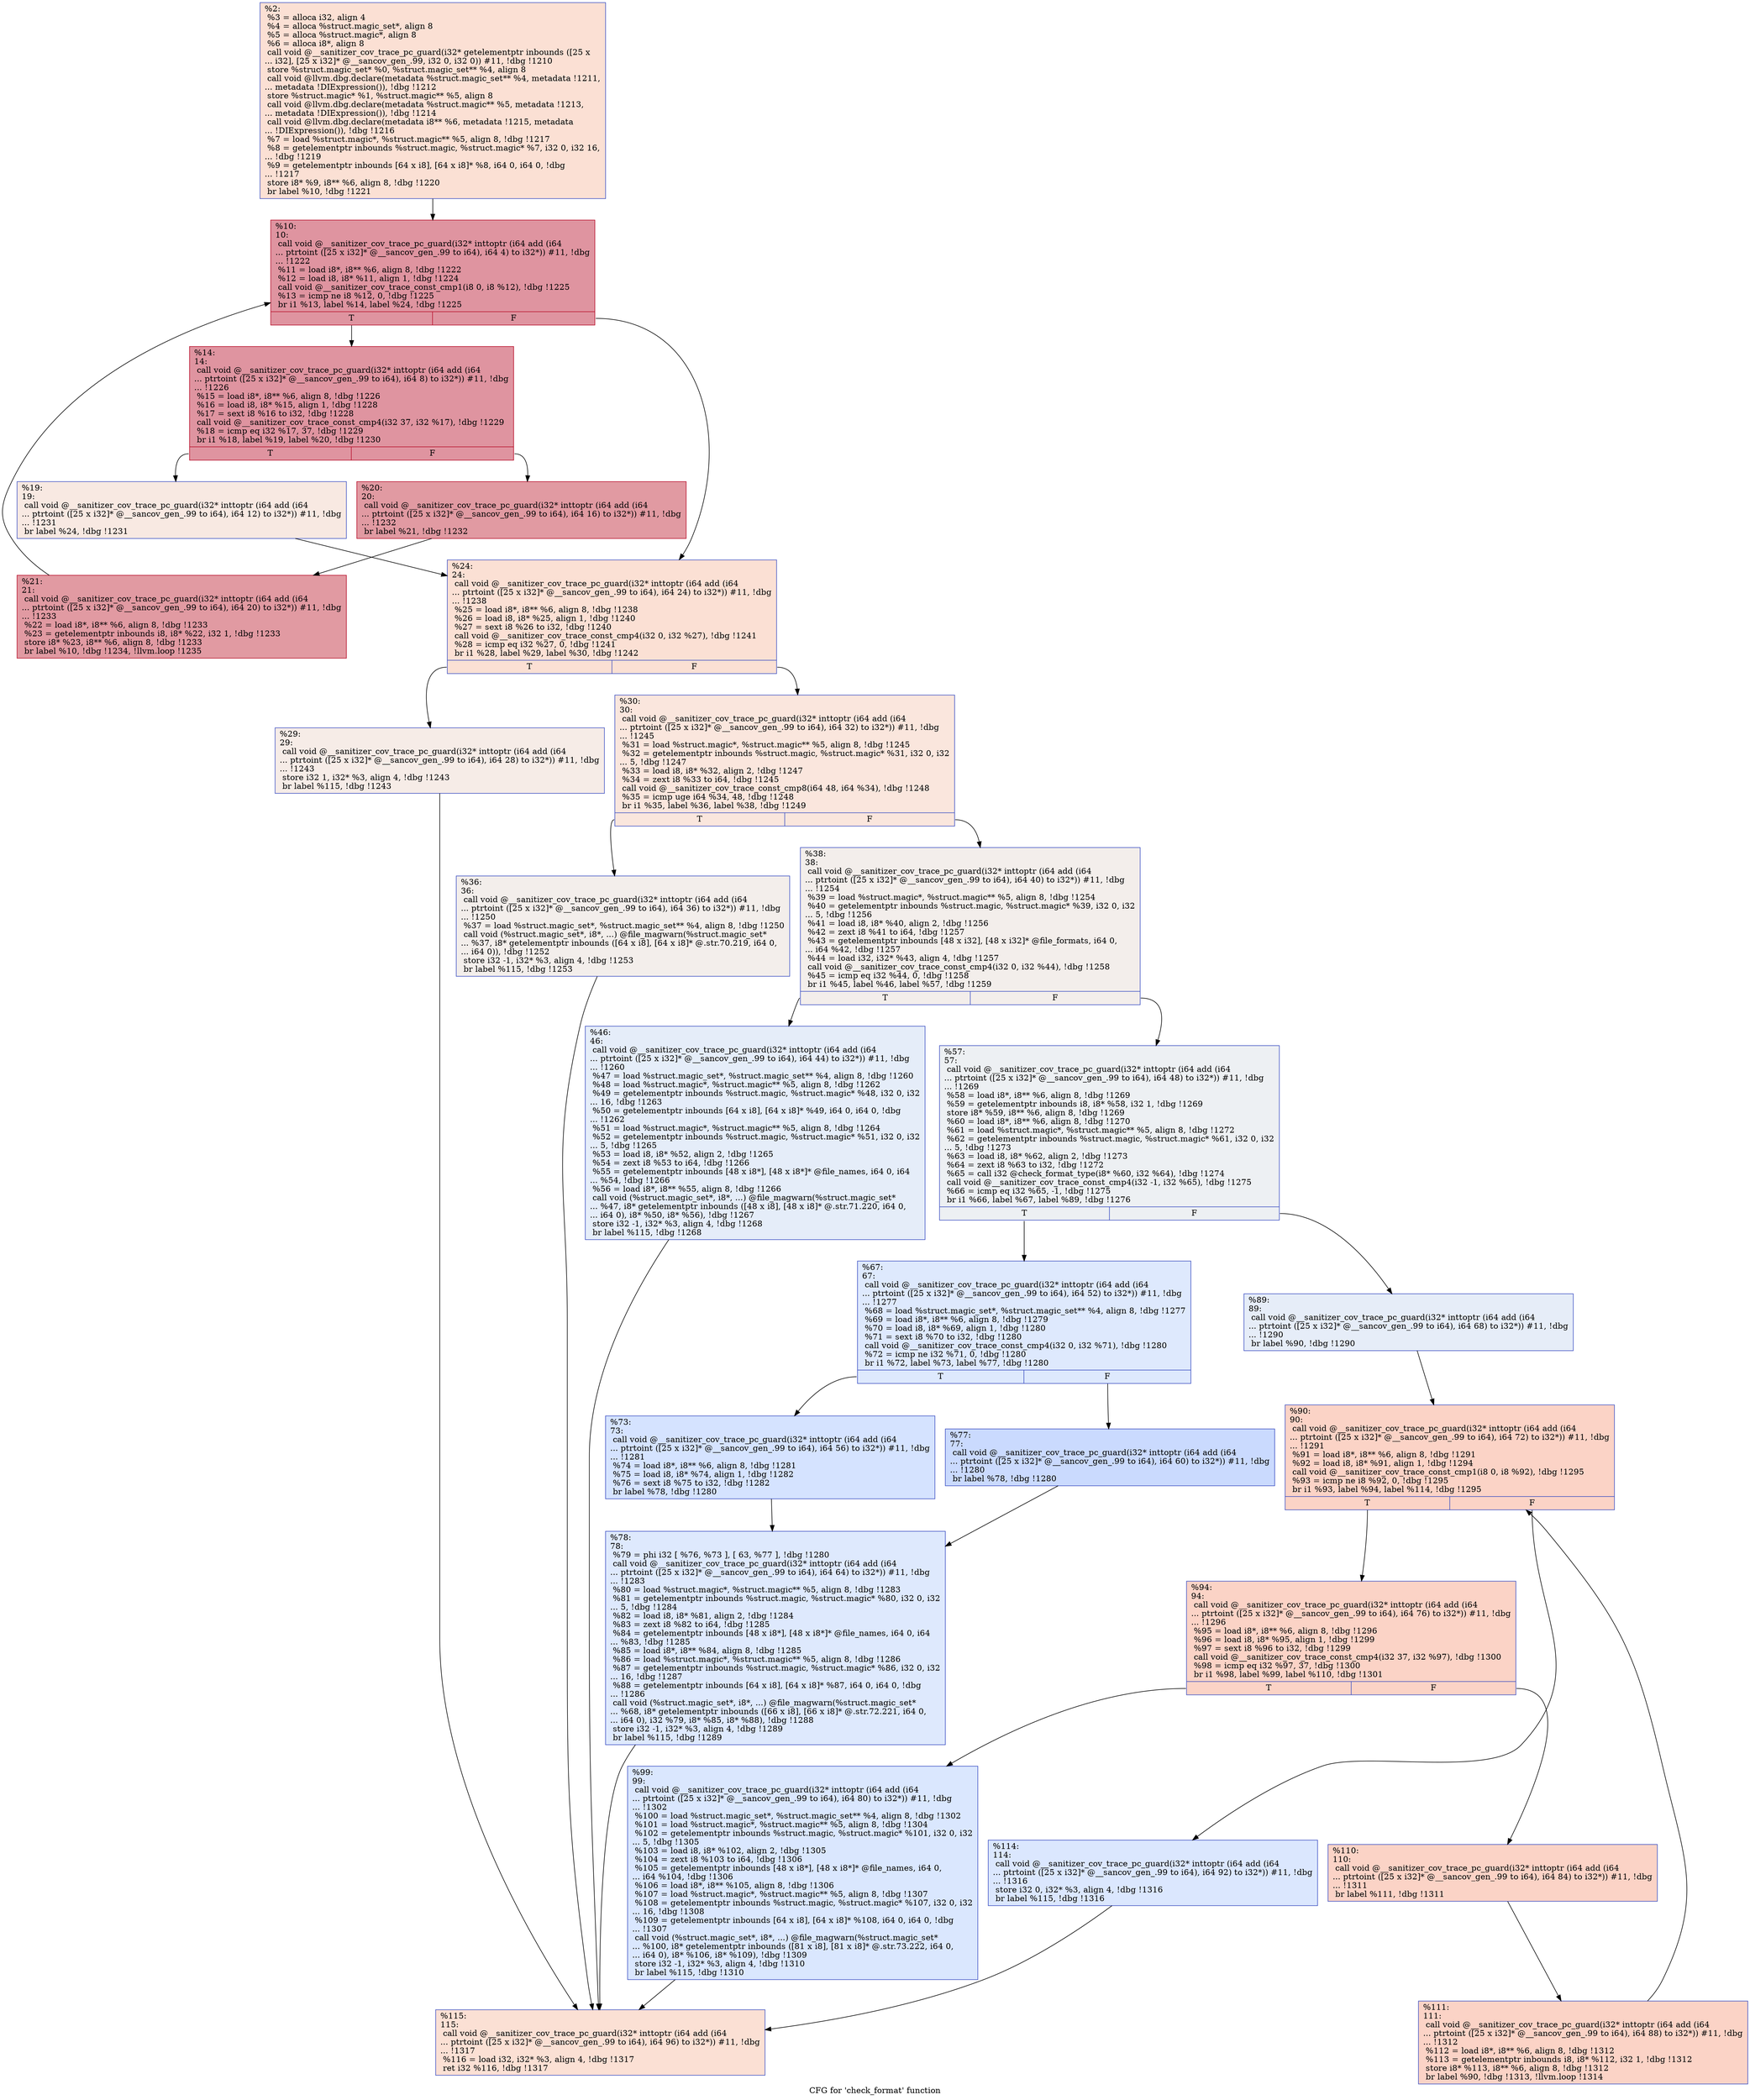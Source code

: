 digraph "CFG for 'check_format' function" {
	label="CFG for 'check_format' function";

	Node0x559c5c9d4ff0 [shape=record,color="#3d50c3ff", style=filled, fillcolor="#f7b99e70",label="{%2:\l  %3 = alloca i32, align 4\l  %4 = alloca %struct.magic_set*, align 8\l  %5 = alloca %struct.magic*, align 8\l  %6 = alloca i8*, align 8\l  call void @__sanitizer_cov_trace_pc_guard(i32* getelementptr inbounds ([25 x\l... i32], [25 x i32]* @__sancov_gen_.99, i32 0, i32 0)) #11, !dbg !1210\l  store %struct.magic_set* %0, %struct.magic_set** %4, align 8\l  call void @llvm.dbg.declare(metadata %struct.magic_set** %4, metadata !1211,\l... metadata !DIExpression()), !dbg !1212\l  store %struct.magic* %1, %struct.magic** %5, align 8\l  call void @llvm.dbg.declare(metadata %struct.magic** %5, metadata !1213,\l... metadata !DIExpression()), !dbg !1214\l  call void @llvm.dbg.declare(metadata i8** %6, metadata !1215, metadata\l... !DIExpression()), !dbg !1216\l  %7 = load %struct.magic*, %struct.magic** %5, align 8, !dbg !1217\l  %8 = getelementptr inbounds %struct.magic, %struct.magic* %7, i32 0, i32 16,\l... !dbg !1219\l  %9 = getelementptr inbounds [64 x i8], [64 x i8]* %8, i64 0, i64 0, !dbg\l... !1217\l  store i8* %9, i8** %6, align 8, !dbg !1220\l  br label %10, !dbg !1221\l}"];
	Node0x559c5c9d4ff0 -> Node0x559c5c9d5170;
	Node0x559c5c9d5170 [shape=record,color="#b70d28ff", style=filled, fillcolor="#b70d2870",label="{%10:\l10:                                               \l  call void @__sanitizer_cov_trace_pc_guard(i32* inttoptr (i64 add (i64\l... ptrtoint ([25 x i32]* @__sancov_gen_.99 to i64), i64 4) to i32*)) #11, !dbg\l... !1222\l  %11 = load i8*, i8** %6, align 8, !dbg !1222\l  %12 = load i8, i8* %11, align 1, !dbg !1224\l  call void @__sanitizer_cov_trace_const_cmp1(i8 0, i8 %12), !dbg !1225\l  %13 = icmp ne i8 %12, 0, !dbg !1225\l  br i1 %13, label %14, label %24, !dbg !1225\l|{<s0>T|<s1>F}}"];
	Node0x559c5c9d5170:s0 -> Node0x559c5c9d51c0;
	Node0x559c5c9d5170:s1 -> Node0x559c5c9d5300;
	Node0x559c5c9d51c0 [shape=record,color="#b70d28ff", style=filled, fillcolor="#b70d2870",label="{%14:\l14:                                               \l  call void @__sanitizer_cov_trace_pc_guard(i32* inttoptr (i64 add (i64\l... ptrtoint ([25 x i32]* @__sancov_gen_.99 to i64), i64 8) to i32*)) #11, !dbg\l... !1226\l  %15 = load i8*, i8** %6, align 8, !dbg !1226\l  %16 = load i8, i8* %15, align 1, !dbg !1228\l  %17 = sext i8 %16 to i32, !dbg !1228\l  call void @__sanitizer_cov_trace_const_cmp4(i32 37, i32 %17), !dbg !1229\l  %18 = icmp eq i32 %17, 37, !dbg !1229\l  br i1 %18, label %19, label %20, !dbg !1230\l|{<s0>T|<s1>F}}"];
	Node0x559c5c9d51c0:s0 -> Node0x559c5c9d5210;
	Node0x559c5c9d51c0:s1 -> Node0x559c5c9d5260;
	Node0x559c5c9d5210 [shape=record,color="#3d50c3ff", style=filled, fillcolor="#efcebd70",label="{%19:\l19:                                               \l  call void @__sanitizer_cov_trace_pc_guard(i32* inttoptr (i64 add (i64\l... ptrtoint ([25 x i32]* @__sancov_gen_.99 to i64), i64 12) to i32*)) #11, !dbg\l... !1231\l  br label %24, !dbg !1231\l}"];
	Node0x559c5c9d5210 -> Node0x559c5c9d5300;
	Node0x559c5c9d5260 [shape=record,color="#b70d28ff", style=filled, fillcolor="#bb1b2c70",label="{%20:\l20:                                               \l  call void @__sanitizer_cov_trace_pc_guard(i32* inttoptr (i64 add (i64\l... ptrtoint ([25 x i32]* @__sancov_gen_.99 to i64), i64 16) to i32*)) #11, !dbg\l... !1232\l  br label %21, !dbg !1232\l}"];
	Node0x559c5c9d5260 -> Node0x559c5c9d52b0;
	Node0x559c5c9d52b0 [shape=record,color="#b70d28ff", style=filled, fillcolor="#bb1b2c70",label="{%21:\l21:                                               \l  call void @__sanitizer_cov_trace_pc_guard(i32* inttoptr (i64 add (i64\l... ptrtoint ([25 x i32]* @__sancov_gen_.99 to i64), i64 20) to i32*)) #11, !dbg\l... !1233\l  %22 = load i8*, i8** %6, align 8, !dbg !1233\l  %23 = getelementptr inbounds i8, i8* %22, i32 1, !dbg !1233\l  store i8* %23, i8** %6, align 8, !dbg !1233\l  br label %10, !dbg !1234, !llvm.loop !1235\l}"];
	Node0x559c5c9d52b0 -> Node0x559c5c9d5170;
	Node0x559c5c9d5300 [shape=record,color="#3d50c3ff", style=filled, fillcolor="#f7b99e70",label="{%24:\l24:                                               \l  call void @__sanitizer_cov_trace_pc_guard(i32* inttoptr (i64 add (i64\l... ptrtoint ([25 x i32]* @__sancov_gen_.99 to i64), i64 24) to i32*)) #11, !dbg\l... !1238\l  %25 = load i8*, i8** %6, align 8, !dbg !1238\l  %26 = load i8, i8* %25, align 1, !dbg !1240\l  %27 = sext i8 %26 to i32, !dbg !1240\l  call void @__sanitizer_cov_trace_const_cmp4(i32 0, i32 %27), !dbg !1241\l  %28 = icmp eq i32 %27, 0, !dbg !1241\l  br i1 %28, label %29, label %30, !dbg !1242\l|{<s0>T|<s1>F}}"];
	Node0x559c5c9d5300:s0 -> Node0x559c5c9d5350;
	Node0x559c5c9d5300:s1 -> Node0x559c5c9d53a0;
	Node0x559c5c9d5350 [shape=record,color="#3d50c3ff", style=filled, fillcolor="#ead5c970",label="{%29:\l29:                                               \l  call void @__sanitizer_cov_trace_pc_guard(i32* inttoptr (i64 add (i64\l... ptrtoint ([25 x i32]* @__sancov_gen_.99 to i64), i64 28) to i32*)) #11, !dbg\l... !1243\l  store i32 1, i32* %3, align 4, !dbg !1243\l  br label %115, !dbg !1243\l}"];
	Node0x559c5c9d5350 -> Node0x559c5c9d58a0;
	Node0x559c5c9d53a0 [shape=record,color="#3d50c3ff", style=filled, fillcolor="#f3c7b170",label="{%30:\l30:                                               \l  call void @__sanitizer_cov_trace_pc_guard(i32* inttoptr (i64 add (i64\l... ptrtoint ([25 x i32]* @__sancov_gen_.99 to i64), i64 32) to i32*)) #11, !dbg\l... !1245\l  %31 = load %struct.magic*, %struct.magic** %5, align 8, !dbg !1245\l  %32 = getelementptr inbounds %struct.magic, %struct.magic* %31, i32 0, i32\l... 5, !dbg !1247\l  %33 = load i8, i8* %32, align 2, !dbg !1247\l  %34 = zext i8 %33 to i64, !dbg !1245\l  call void @__sanitizer_cov_trace_const_cmp8(i64 48, i64 %34), !dbg !1248\l  %35 = icmp uge i64 %34, 48, !dbg !1248\l  br i1 %35, label %36, label %38, !dbg !1249\l|{<s0>T|<s1>F}}"];
	Node0x559c5c9d53a0:s0 -> Node0x559c5c9d53f0;
	Node0x559c5c9d53a0:s1 -> Node0x559c5c9d5440;
	Node0x559c5c9d53f0 [shape=record,color="#3d50c3ff", style=filled, fillcolor="#e5d8d170",label="{%36:\l36:                                               \l  call void @__sanitizer_cov_trace_pc_guard(i32* inttoptr (i64 add (i64\l... ptrtoint ([25 x i32]* @__sancov_gen_.99 to i64), i64 36) to i32*)) #11, !dbg\l... !1250\l  %37 = load %struct.magic_set*, %struct.magic_set** %4, align 8, !dbg !1250\l  call void (%struct.magic_set*, i8*, ...) @file_magwarn(%struct.magic_set*\l... %37, i8* getelementptr inbounds ([64 x i8], [64 x i8]* @.str.70.219, i64 0,\l... i64 0)), !dbg !1252\l  store i32 -1, i32* %3, align 4, !dbg !1253\l  br label %115, !dbg !1253\l}"];
	Node0x559c5c9d53f0 -> Node0x559c5c9d58a0;
	Node0x559c5c9d5440 [shape=record,color="#3d50c3ff", style=filled, fillcolor="#e5d8d170",label="{%38:\l38:                                               \l  call void @__sanitizer_cov_trace_pc_guard(i32* inttoptr (i64 add (i64\l... ptrtoint ([25 x i32]* @__sancov_gen_.99 to i64), i64 40) to i32*)) #11, !dbg\l... !1254\l  %39 = load %struct.magic*, %struct.magic** %5, align 8, !dbg !1254\l  %40 = getelementptr inbounds %struct.magic, %struct.magic* %39, i32 0, i32\l... 5, !dbg !1256\l  %41 = load i8, i8* %40, align 2, !dbg !1256\l  %42 = zext i8 %41 to i64, !dbg !1257\l  %43 = getelementptr inbounds [48 x i32], [48 x i32]* @file_formats, i64 0,\l... i64 %42, !dbg !1257\l  %44 = load i32, i32* %43, align 4, !dbg !1257\l  call void @__sanitizer_cov_trace_const_cmp4(i32 0, i32 %44), !dbg !1258\l  %45 = icmp eq i32 %44, 0, !dbg !1258\l  br i1 %45, label %46, label %57, !dbg !1259\l|{<s0>T|<s1>F}}"];
	Node0x559c5c9d5440:s0 -> Node0x559c5c9d5490;
	Node0x559c5c9d5440:s1 -> Node0x559c5c9d54e0;
	Node0x559c5c9d5490 [shape=record,color="#3d50c3ff", style=filled, fillcolor="#c5d6f270",label="{%46:\l46:                                               \l  call void @__sanitizer_cov_trace_pc_guard(i32* inttoptr (i64 add (i64\l... ptrtoint ([25 x i32]* @__sancov_gen_.99 to i64), i64 44) to i32*)) #11, !dbg\l... !1260\l  %47 = load %struct.magic_set*, %struct.magic_set** %4, align 8, !dbg !1260\l  %48 = load %struct.magic*, %struct.magic** %5, align 8, !dbg !1262\l  %49 = getelementptr inbounds %struct.magic, %struct.magic* %48, i32 0, i32\l... 16, !dbg !1263\l  %50 = getelementptr inbounds [64 x i8], [64 x i8]* %49, i64 0, i64 0, !dbg\l... !1262\l  %51 = load %struct.magic*, %struct.magic** %5, align 8, !dbg !1264\l  %52 = getelementptr inbounds %struct.magic, %struct.magic* %51, i32 0, i32\l... 5, !dbg !1265\l  %53 = load i8, i8* %52, align 2, !dbg !1265\l  %54 = zext i8 %53 to i64, !dbg !1266\l  %55 = getelementptr inbounds [48 x i8*], [48 x i8*]* @file_names, i64 0, i64\l... %54, !dbg !1266\l  %56 = load i8*, i8** %55, align 8, !dbg !1266\l  call void (%struct.magic_set*, i8*, ...) @file_magwarn(%struct.magic_set*\l... %47, i8* getelementptr inbounds ([48 x i8], [48 x i8]* @.str.71.220, i64 0,\l... i64 0), i8* %50, i8* %56), !dbg !1267\l  store i32 -1, i32* %3, align 4, !dbg !1268\l  br label %115, !dbg !1268\l}"];
	Node0x559c5c9d5490 -> Node0x559c5c9d58a0;
	Node0x559c5c9d54e0 [shape=record,color="#3d50c3ff", style=filled, fillcolor="#d6dce470",label="{%57:\l57:                                               \l  call void @__sanitizer_cov_trace_pc_guard(i32* inttoptr (i64 add (i64\l... ptrtoint ([25 x i32]* @__sancov_gen_.99 to i64), i64 48) to i32*)) #11, !dbg\l... !1269\l  %58 = load i8*, i8** %6, align 8, !dbg !1269\l  %59 = getelementptr inbounds i8, i8* %58, i32 1, !dbg !1269\l  store i8* %59, i8** %6, align 8, !dbg !1269\l  %60 = load i8*, i8** %6, align 8, !dbg !1270\l  %61 = load %struct.magic*, %struct.magic** %5, align 8, !dbg !1272\l  %62 = getelementptr inbounds %struct.magic, %struct.magic* %61, i32 0, i32\l... 5, !dbg !1273\l  %63 = load i8, i8* %62, align 2, !dbg !1273\l  %64 = zext i8 %63 to i32, !dbg !1272\l  %65 = call i32 @check_format_type(i8* %60, i32 %64), !dbg !1274\l  call void @__sanitizer_cov_trace_const_cmp4(i32 -1, i32 %65), !dbg !1275\l  %66 = icmp eq i32 %65, -1, !dbg !1275\l  br i1 %66, label %67, label %89, !dbg !1276\l|{<s0>T|<s1>F}}"];
	Node0x559c5c9d54e0:s0 -> Node0x559c5c9d5530;
	Node0x559c5c9d54e0:s1 -> Node0x559c5c9d5670;
	Node0x559c5c9d5530 [shape=record,color="#3d50c3ff", style=filled, fillcolor="#b5cdfa70",label="{%67:\l67:                                               \l  call void @__sanitizer_cov_trace_pc_guard(i32* inttoptr (i64 add (i64\l... ptrtoint ([25 x i32]* @__sancov_gen_.99 to i64), i64 52) to i32*)) #11, !dbg\l... !1277\l  %68 = load %struct.magic_set*, %struct.magic_set** %4, align 8, !dbg !1277\l  %69 = load i8*, i8** %6, align 8, !dbg !1279\l  %70 = load i8, i8* %69, align 1, !dbg !1280\l  %71 = sext i8 %70 to i32, !dbg !1280\l  call void @__sanitizer_cov_trace_const_cmp4(i32 0, i32 %71), !dbg !1280\l  %72 = icmp ne i32 %71, 0, !dbg !1280\l  br i1 %72, label %73, label %77, !dbg !1280\l|{<s0>T|<s1>F}}"];
	Node0x559c5c9d5530:s0 -> Node0x559c5c9d5580;
	Node0x559c5c9d5530:s1 -> Node0x559c5c9d55d0;
	Node0x559c5c9d5580 [shape=record,color="#3d50c3ff", style=filled, fillcolor="#a1c0ff70",label="{%73:\l73:                                               \l  call void @__sanitizer_cov_trace_pc_guard(i32* inttoptr (i64 add (i64\l... ptrtoint ([25 x i32]* @__sancov_gen_.99 to i64), i64 56) to i32*)) #11, !dbg\l... !1281\l  %74 = load i8*, i8** %6, align 8, !dbg !1281\l  %75 = load i8, i8* %74, align 1, !dbg !1282\l  %76 = sext i8 %75 to i32, !dbg !1282\l  br label %78, !dbg !1280\l}"];
	Node0x559c5c9d5580 -> Node0x559c5c9d5620;
	Node0x559c5c9d55d0 [shape=record,color="#3d50c3ff", style=filled, fillcolor="#88abfd70",label="{%77:\l77:                                               \l  call void @__sanitizer_cov_trace_pc_guard(i32* inttoptr (i64 add (i64\l... ptrtoint ([25 x i32]* @__sancov_gen_.99 to i64), i64 60) to i32*)) #11, !dbg\l... !1280\l  br label %78, !dbg !1280\l}"];
	Node0x559c5c9d55d0 -> Node0x559c5c9d5620;
	Node0x559c5c9d5620 [shape=record,color="#3d50c3ff", style=filled, fillcolor="#b5cdfa70",label="{%78:\l78:                                               \l  %79 = phi i32 [ %76, %73 ], [ 63, %77 ], !dbg !1280\l  call void @__sanitizer_cov_trace_pc_guard(i32* inttoptr (i64 add (i64\l... ptrtoint ([25 x i32]* @__sancov_gen_.99 to i64), i64 64) to i32*)) #11, !dbg\l... !1283\l  %80 = load %struct.magic*, %struct.magic** %5, align 8, !dbg !1283\l  %81 = getelementptr inbounds %struct.magic, %struct.magic* %80, i32 0, i32\l... 5, !dbg !1284\l  %82 = load i8, i8* %81, align 2, !dbg !1284\l  %83 = zext i8 %82 to i64, !dbg !1285\l  %84 = getelementptr inbounds [48 x i8*], [48 x i8*]* @file_names, i64 0, i64\l... %83, !dbg !1285\l  %85 = load i8*, i8** %84, align 8, !dbg !1285\l  %86 = load %struct.magic*, %struct.magic** %5, align 8, !dbg !1286\l  %87 = getelementptr inbounds %struct.magic, %struct.magic* %86, i32 0, i32\l... 16, !dbg !1287\l  %88 = getelementptr inbounds [64 x i8], [64 x i8]* %87, i64 0, i64 0, !dbg\l... !1286\l  call void (%struct.magic_set*, i8*, ...) @file_magwarn(%struct.magic_set*\l... %68, i8* getelementptr inbounds ([66 x i8], [66 x i8]* @.str.72.221, i64 0,\l... i64 0), i32 %79, i8* %85, i8* %88), !dbg !1288\l  store i32 -1, i32* %3, align 4, !dbg !1289\l  br label %115, !dbg !1289\l}"];
	Node0x559c5c9d5620 -> Node0x559c5c9d58a0;
	Node0x559c5c9d5670 [shape=record,color="#3d50c3ff", style=filled, fillcolor="#c7d7f070",label="{%89:\l89:                                               \l  call void @__sanitizer_cov_trace_pc_guard(i32* inttoptr (i64 add (i64\l... ptrtoint ([25 x i32]* @__sancov_gen_.99 to i64), i64 68) to i32*)) #11, !dbg\l... !1290\l  br label %90, !dbg !1290\l}"];
	Node0x559c5c9d5670 -> Node0x559c5c9d56c0;
	Node0x559c5c9d56c0 [shape=record,color="#3d50c3ff", style=filled, fillcolor="#f59c7d70",label="{%90:\l90:                                               \l  call void @__sanitizer_cov_trace_pc_guard(i32* inttoptr (i64 add (i64\l... ptrtoint ([25 x i32]* @__sancov_gen_.99 to i64), i64 72) to i32*)) #11, !dbg\l... !1291\l  %91 = load i8*, i8** %6, align 8, !dbg !1291\l  %92 = load i8, i8* %91, align 1, !dbg !1294\l  call void @__sanitizer_cov_trace_const_cmp1(i8 0, i8 %92), !dbg !1295\l  %93 = icmp ne i8 %92, 0, !dbg !1295\l  br i1 %93, label %94, label %114, !dbg !1295\l|{<s0>T|<s1>F}}"];
	Node0x559c5c9d56c0:s0 -> Node0x559c5c9d5710;
	Node0x559c5c9d56c0:s1 -> Node0x559c5c9d5850;
	Node0x559c5c9d5710 [shape=record,color="#3d50c3ff", style=filled, fillcolor="#f59c7d70",label="{%94:\l94:                                               \l  call void @__sanitizer_cov_trace_pc_guard(i32* inttoptr (i64 add (i64\l... ptrtoint ([25 x i32]* @__sancov_gen_.99 to i64), i64 76) to i32*)) #11, !dbg\l... !1296\l  %95 = load i8*, i8** %6, align 8, !dbg !1296\l  %96 = load i8, i8* %95, align 1, !dbg !1299\l  %97 = sext i8 %96 to i32, !dbg !1299\l  call void @__sanitizer_cov_trace_const_cmp4(i32 37, i32 %97), !dbg !1300\l  %98 = icmp eq i32 %97, 37, !dbg !1300\l  br i1 %98, label %99, label %110, !dbg !1301\l|{<s0>T|<s1>F}}"];
	Node0x559c5c9d5710:s0 -> Node0x559c5c9d5760;
	Node0x559c5c9d5710:s1 -> Node0x559c5c9d57b0;
	Node0x559c5c9d5760 [shape=record,color="#3d50c3ff", style=filled, fillcolor="#abc8fd70",label="{%99:\l99:                                               \l  call void @__sanitizer_cov_trace_pc_guard(i32* inttoptr (i64 add (i64\l... ptrtoint ([25 x i32]* @__sancov_gen_.99 to i64), i64 80) to i32*)) #11, !dbg\l... !1302\l  %100 = load %struct.magic_set*, %struct.magic_set** %4, align 8, !dbg !1302\l  %101 = load %struct.magic*, %struct.magic** %5, align 8, !dbg !1304\l  %102 = getelementptr inbounds %struct.magic, %struct.magic* %101, i32 0, i32\l... 5, !dbg !1305\l  %103 = load i8, i8* %102, align 2, !dbg !1305\l  %104 = zext i8 %103 to i64, !dbg !1306\l  %105 = getelementptr inbounds [48 x i8*], [48 x i8*]* @file_names, i64 0,\l... i64 %104, !dbg !1306\l  %106 = load i8*, i8** %105, align 8, !dbg !1306\l  %107 = load %struct.magic*, %struct.magic** %5, align 8, !dbg !1307\l  %108 = getelementptr inbounds %struct.magic, %struct.magic* %107, i32 0, i32\l... 16, !dbg !1308\l  %109 = getelementptr inbounds [64 x i8], [64 x i8]* %108, i64 0, i64 0, !dbg\l... !1307\l  call void (%struct.magic_set*, i8*, ...) @file_magwarn(%struct.magic_set*\l... %100, i8* getelementptr inbounds ([81 x i8], [81 x i8]* @.str.73.222, i64 0,\l... i64 0), i8* %106, i8* %109), !dbg !1309\l  store i32 -1, i32* %3, align 4, !dbg !1310\l  br label %115, !dbg !1310\l}"];
	Node0x559c5c9d5760 -> Node0x559c5c9d58a0;
	Node0x559c5c9d57b0 [shape=record,color="#3d50c3ff", style=filled, fillcolor="#f59c7d70",label="{%110:\l110:                                              \l  call void @__sanitizer_cov_trace_pc_guard(i32* inttoptr (i64 add (i64\l... ptrtoint ([25 x i32]* @__sancov_gen_.99 to i64), i64 84) to i32*)) #11, !dbg\l... !1311\l  br label %111, !dbg !1311\l}"];
	Node0x559c5c9d57b0 -> Node0x559c5c9d5800;
	Node0x559c5c9d5800 [shape=record,color="#3d50c3ff", style=filled, fillcolor="#f59c7d70",label="{%111:\l111:                                              \l  call void @__sanitizer_cov_trace_pc_guard(i32* inttoptr (i64 add (i64\l... ptrtoint ([25 x i32]* @__sancov_gen_.99 to i64), i64 88) to i32*)) #11, !dbg\l... !1312\l  %112 = load i8*, i8** %6, align 8, !dbg !1312\l  %113 = getelementptr inbounds i8, i8* %112, i32 1, !dbg !1312\l  store i8* %113, i8** %6, align 8, !dbg !1312\l  br label %90, !dbg !1313, !llvm.loop !1314\l}"];
	Node0x559c5c9d5800 -> Node0x559c5c9d56c0;
	Node0x559c5c9d5850 [shape=record,color="#3d50c3ff", style=filled, fillcolor="#aec9fc70",label="{%114:\l114:                                              \l  call void @__sanitizer_cov_trace_pc_guard(i32* inttoptr (i64 add (i64\l... ptrtoint ([25 x i32]* @__sancov_gen_.99 to i64), i64 92) to i32*)) #11, !dbg\l... !1316\l  store i32 0, i32* %3, align 4, !dbg !1316\l  br label %115, !dbg !1316\l}"];
	Node0x559c5c9d5850 -> Node0x559c5c9d58a0;
	Node0x559c5c9d58a0 [shape=record,color="#3d50c3ff", style=filled, fillcolor="#f7b99e70",label="{%115:\l115:                                              \l  call void @__sanitizer_cov_trace_pc_guard(i32* inttoptr (i64 add (i64\l... ptrtoint ([25 x i32]* @__sancov_gen_.99 to i64), i64 96) to i32*)) #11, !dbg\l... !1317\l  %116 = load i32, i32* %3, align 4, !dbg !1317\l  ret i32 %116, !dbg !1317\l}"];
}
